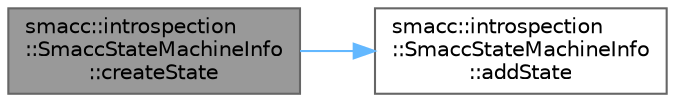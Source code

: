 digraph "smacc::introspection::SmaccStateMachineInfo::createState"
{
 // LATEX_PDF_SIZE
  bgcolor="transparent";
  edge [fontname=Helvetica,fontsize=10,labelfontname=Helvetica,labelfontsize=10];
  node [fontname=Helvetica,fontsize=10,shape=box,height=0.2,width=0.4];
  rankdir="LR";
  Node1 [label="smacc::introspection\l::SmaccStateMachineInfo\l::createState",height=0.2,width=0.4,color="gray40", fillcolor="grey60", style="filled", fontcolor="black",tooltip=" "];
  Node1 -> Node2 [color="steelblue1",style="solid"];
  Node2 [label="smacc::introspection\l::SmaccStateMachineInfo\l::addState",height=0.2,width=0.4,color="grey40", fillcolor="white", style="filled",URL="$classsmacc_1_1introspection_1_1SmaccStateMachineInfo.html#ab4eafccfbba21257405fc4274c2ed22a",tooltip=" "];
}
